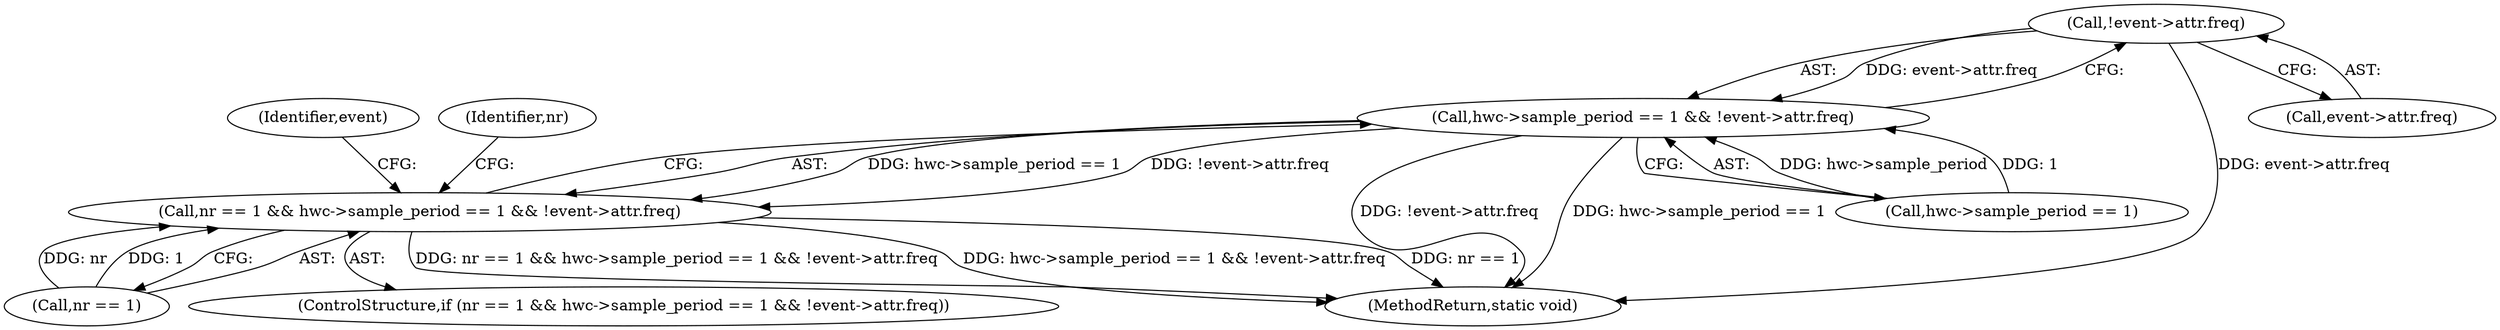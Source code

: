 digraph "0_linux_a8b0ca17b80e92faab46ee7179ba9e99ccb61233_64@pointer" {
"1000140" [label="(Call,!event->attr.freq)"];
"1000134" [label="(Call,hwc->sample_period == 1 && !event->attr.freq)"];
"1000130" [label="(Call,nr == 1 && hwc->sample_period == 1 && !event->attr.freq)"];
"1000135" [label="(Call,hwc->sample_period == 1)"];
"1000129" [label="(ControlStructure,if (nr == 1 && hwc->sample_period == 1 && !event->attr.freq))"];
"1000134" [label="(Call,hwc->sample_period == 1 && !event->attr.freq)"];
"1000148" [label="(Identifier,event)"];
"1000141" [label="(Call,event->attr.freq)"];
"1000130" [label="(Call,nr == 1 && hwc->sample_period == 1 && !event->attr.freq)"];
"1000131" [label="(Call,nr == 1)"];
"1000140" [label="(Call,!event->attr.freq)"];
"1000155" [label="(Identifier,nr)"];
"1000167" [label="(MethodReturn,static void)"];
"1000140" -> "1000134"  [label="AST: "];
"1000140" -> "1000141"  [label="CFG: "];
"1000141" -> "1000140"  [label="AST: "];
"1000134" -> "1000140"  [label="CFG: "];
"1000140" -> "1000167"  [label="DDG: event->attr.freq"];
"1000140" -> "1000134"  [label="DDG: event->attr.freq"];
"1000134" -> "1000130"  [label="AST: "];
"1000134" -> "1000135"  [label="CFG: "];
"1000135" -> "1000134"  [label="AST: "];
"1000130" -> "1000134"  [label="CFG: "];
"1000134" -> "1000167"  [label="DDG: !event->attr.freq"];
"1000134" -> "1000167"  [label="DDG: hwc->sample_period == 1"];
"1000134" -> "1000130"  [label="DDG: hwc->sample_period == 1"];
"1000134" -> "1000130"  [label="DDG: !event->attr.freq"];
"1000135" -> "1000134"  [label="DDG: hwc->sample_period"];
"1000135" -> "1000134"  [label="DDG: 1"];
"1000130" -> "1000129"  [label="AST: "];
"1000130" -> "1000131"  [label="CFG: "];
"1000131" -> "1000130"  [label="AST: "];
"1000148" -> "1000130"  [label="CFG: "];
"1000155" -> "1000130"  [label="CFG: "];
"1000130" -> "1000167"  [label="DDG: nr == 1 && hwc->sample_period == 1 && !event->attr.freq"];
"1000130" -> "1000167"  [label="DDG: hwc->sample_period == 1 && !event->attr.freq"];
"1000130" -> "1000167"  [label="DDG: nr == 1"];
"1000131" -> "1000130"  [label="DDG: nr"];
"1000131" -> "1000130"  [label="DDG: 1"];
}
